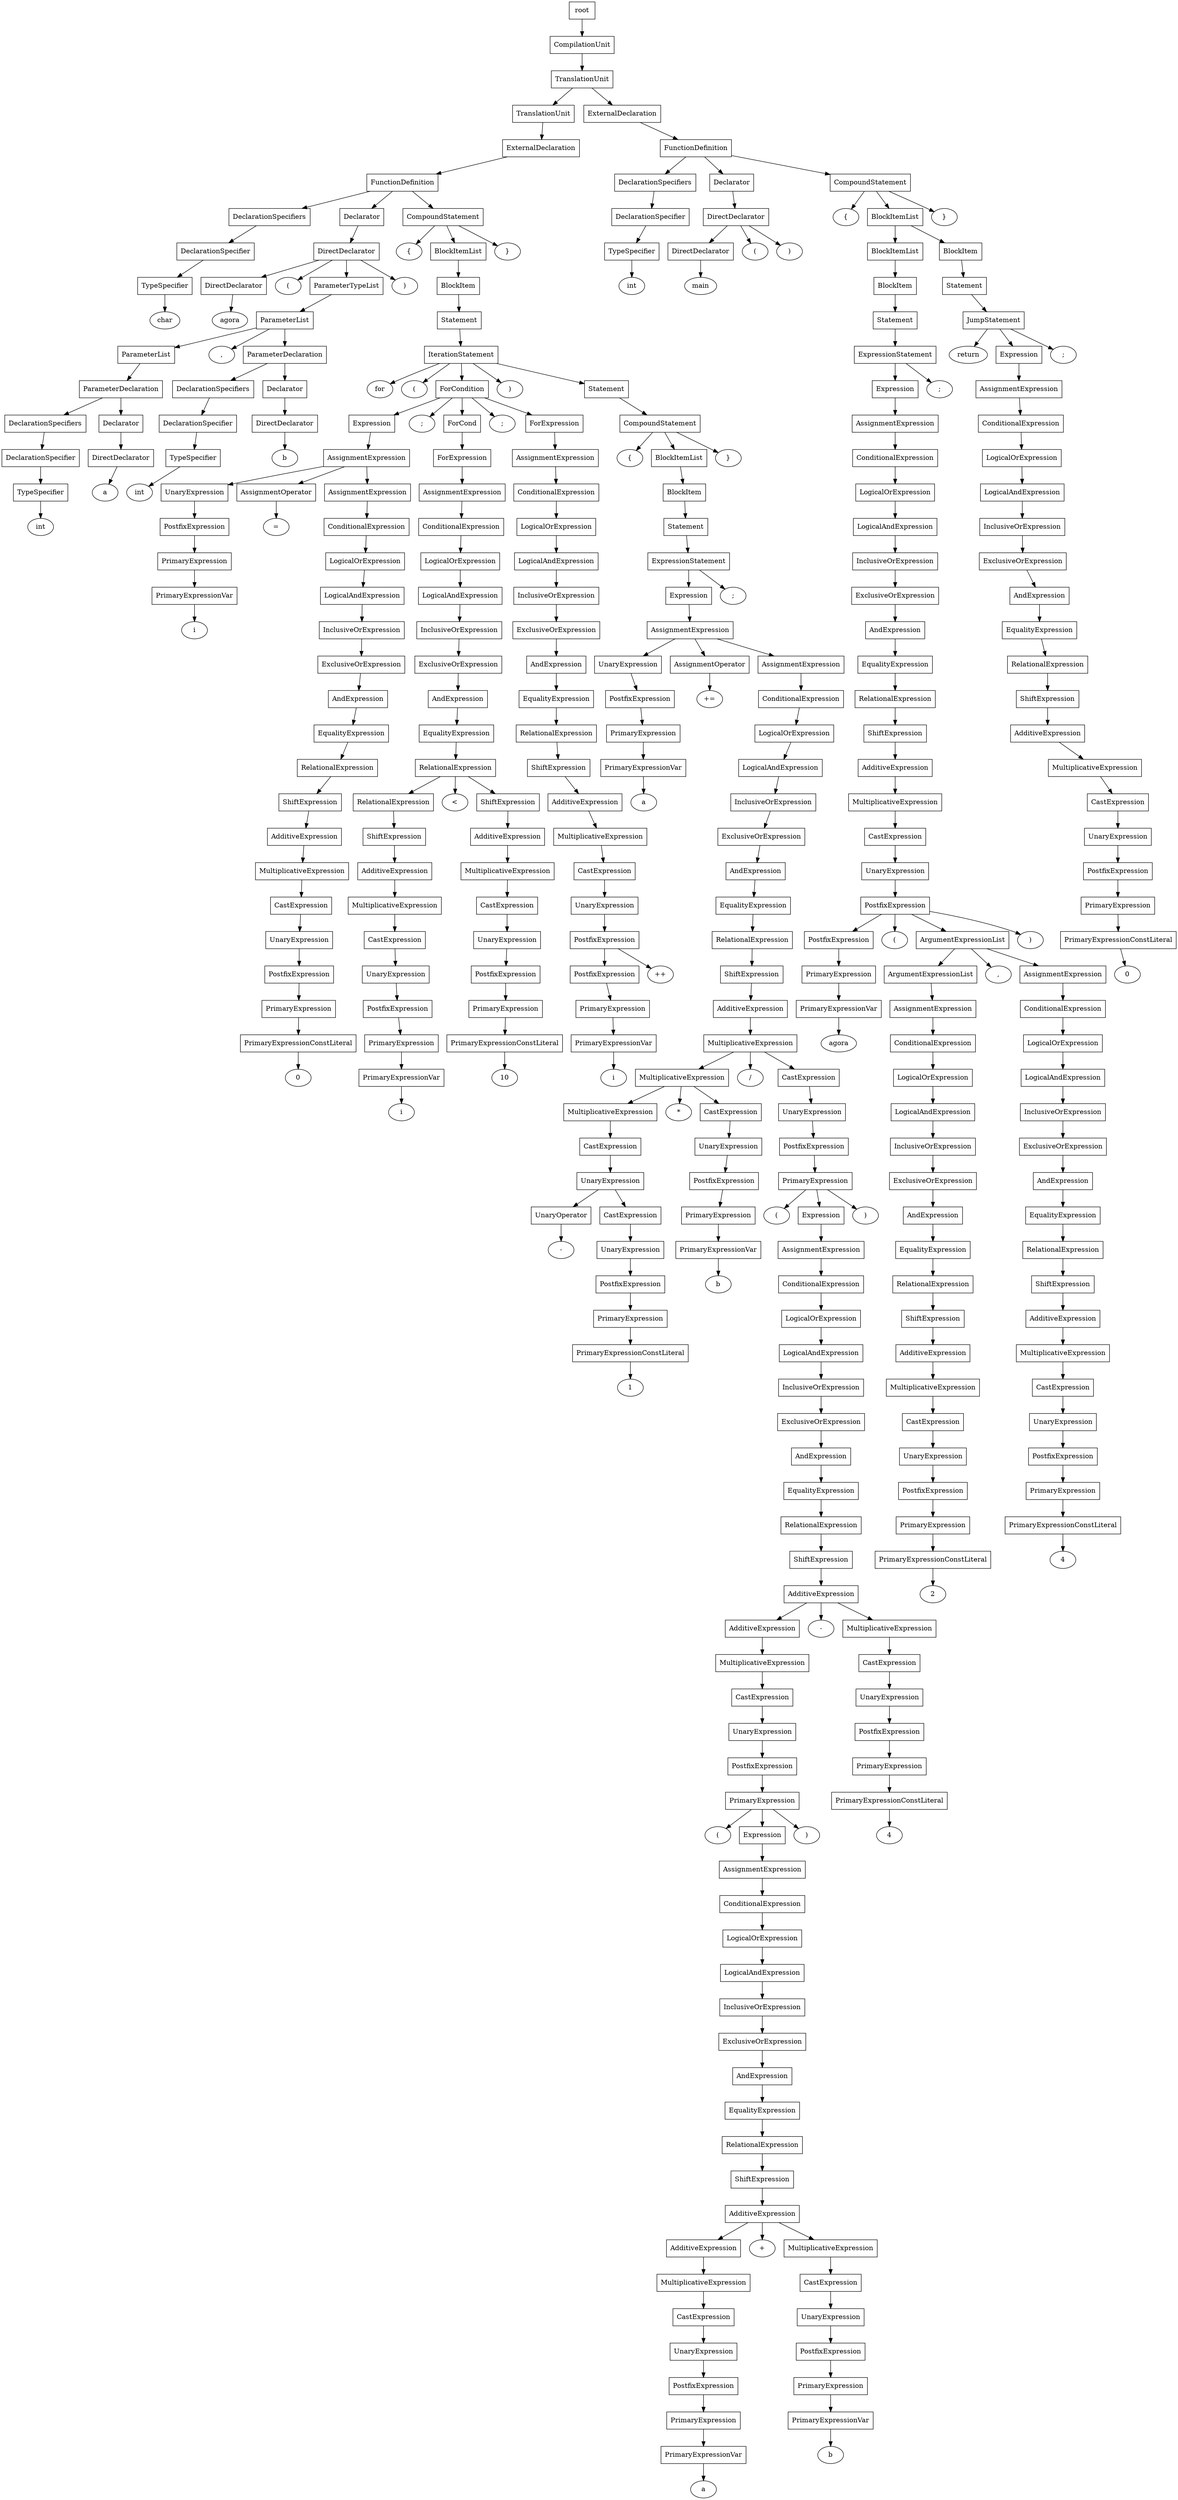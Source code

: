 digraph G {
	splines="TRUE";
	n_0 [label="root", shape="rectangle"]
	n_0 -> n_1
	n_1 [label="CompilationUnit", shape="rectangle"]
	n_1 -> n_2
	n_2 [label="TranslationUnit", shape="rectangle"]
	n_2 -> n_3
	n_3 [label="TranslationUnit", shape="rectangle"]
	n_3 -> n_5
	n_5 [label="ExternalDeclaration", shape="rectangle"]
	n_5 -> n_7
	n_7 [label="FunctionDefinition", shape="rectangle"]
	n_7 -> n_11
	n_11 [label="DeclarationSpecifiers", shape="rectangle"]
	n_11 -> n_19
	n_19 [label="DeclarationSpecifier", shape="rectangle"]
	n_19 -> n_30
	n_30 [label="TypeSpecifier", shape="rectangle"]
	n_30 -> n_40
	n_40 [label="char", shape="ellipse"]
	n_7 -> n_12
	n_12 [label="Declarator", shape="rectangle"]
	n_12 -> n_20
	n_20 [label="DirectDeclarator", shape="rectangle"]
	n_20 -> n_31
	n_31 [label="DirectDeclarator", shape="rectangle"]
	n_31 -> n_41
	n_41 [label="agora", shape="ellipse"]
	n_20 -> n_32
	n_32 [label="(", shape="ellipse"]
	n_20 -> n_33
	n_33 [label="ParameterTypeList", shape="rectangle"]
	n_33 -> n_42
	n_42 [label="ParameterList", shape="rectangle"]
	n_42 -> n_46
	n_46 [label="ParameterList", shape="rectangle"]
	n_46 -> n_54
	n_54 [label="ParameterDeclaration", shape="rectangle"]
	n_54 -> n_65
	n_65 [label="DeclarationSpecifiers", shape="rectangle"]
	n_65 -> n_77
	n_77 [label="DeclarationSpecifier", shape="rectangle"]
	n_77 -> n_89
	n_89 [label="TypeSpecifier", shape="rectangle"]
	n_89 -> n_100
	n_100 [label="int", shape="ellipse"]
	n_54 -> n_66
	n_66 [label="Declarator", shape="rectangle"]
	n_66 -> n_78
	n_78 [label="DirectDeclarator", shape="rectangle"]
	n_78 -> n_90
	n_90 [label="a", shape="ellipse"]
	n_42 -> n_47
	n_47 [label=",", shape="ellipse"]
	n_42 -> n_48
	n_48 [label="ParameterDeclaration", shape="rectangle"]
	n_48 -> n_55
	n_55 [label="DeclarationSpecifiers", shape="rectangle"]
	n_55 -> n_67
	n_67 [label="DeclarationSpecifier", shape="rectangle"]
	n_67 -> n_79
	n_79 [label="TypeSpecifier", shape="rectangle"]
	n_79 -> n_91
	n_91 [label="int", shape="ellipse"]
	n_48 -> n_56
	n_56 [label="Declarator", shape="rectangle"]
	n_56 -> n_68
	n_68 [label="DirectDeclarator", shape="rectangle"]
	n_68 -> n_80
	n_80 [label="b", shape="ellipse"]
	n_20 -> n_34
	n_34 [label=")", shape="ellipse"]
	n_7 -> n_13
	n_13 [label="CompoundStatement", shape="rectangle"]
	n_13 -> n_21
	n_21 [label="{", shape="ellipse"]
	n_13 -> n_22
	n_22 [label="BlockItemList", shape="rectangle"]
	n_22 -> n_35
	n_35 [label="BlockItem", shape="rectangle"]
	n_35 -> n_43
	n_43 [label="Statement", shape="rectangle"]
	n_43 -> n_49
	n_49 [label="IterationStatement", shape="rectangle"]
	n_49 -> n_57
	n_57 [label="for", shape="ellipse"]
	n_49 -> n_58
	n_58 [label="(", shape="ellipse"]
	n_49 -> n_59
	n_59 [label="ForCondition", shape="rectangle"]
	n_59 -> n_69
	n_69 [label="Expression", shape="rectangle"]
	n_69 -> n_81
	n_81 [label="AssignmentExpression", shape="rectangle"]
	n_81 -> n_92
	n_92 [label="UnaryExpression", shape="rectangle"]
	n_92 -> n_101
	n_101 [label="PostfixExpression", shape="rectangle"]
	n_101 -> n_109
	n_109 [label="PrimaryExpression", shape="rectangle"]
	n_109 -> n_116
	n_116 [label="PrimaryExpressionVar", shape="rectangle"]
	n_116 -> n_124
	n_124 [label="i", shape="ellipse"]
	n_81 -> n_93
	n_93 [label="AssignmentOperator", shape="rectangle"]
	n_93 -> n_102
	n_102 [label="=", shape="ellipse"]
	n_81 -> n_94
	n_94 [label="AssignmentExpression", shape="rectangle"]
	n_94 -> n_103
	n_103 [label="ConditionalExpression", shape="rectangle"]
	n_103 -> n_110
	n_110 [label="LogicalOrExpression", shape="rectangle"]
	n_110 -> n_117
	n_117 [label="LogicalAndExpression", shape="rectangle"]
	n_117 -> n_125
	n_125 [label="InclusiveOrExpression", shape="rectangle"]
	n_125 -> n_131
	n_131 [label="ExclusiveOrExpression", shape="rectangle"]
	n_131 -> n_139
	n_139 [label="AndExpression", shape="rectangle"]
	n_139 -> n_147
	n_147 [label="EqualityExpression", shape="rectangle"]
	n_147 -> n_154
	n_154 [label="RelationalExpression", shape="rectangle"]
	n_154 -> n_161
	n_161 [label="ShiftExpression", shape="rectangle"]
	n_161 -> n_170
	n_170 [label="AdditiveExpression", shape="rectangle"]
	n_170 -> n_177
	n_177 [label="MultiplicativeExpression", shape="rectangle"]
	n_177 -> n_184
	n_184 [label="CastExpression", shape="rectangle"]
	n_184 -> n_191
	n_191 [label="UnaryExpression", shape="rectangle"]
	n_191 -> n_201
	n_201 [label="PostfixExpression", shape="rectangle"]
	n_201 -> n_212
	n_212 [label="PrimaryExpression", shape="rectangle"]
	n_212 -> n_220
	n_220 [label="PrimaryExpressionConstLiteral", shape="rectangle"]
	n_220 -> n_228
	n_228 [label="0", shape="ellipse"]
	n_59 -> n_70
	n_70 [label=";", shape="ellipse"]
	n_59 -> n_71
	n_71 [label="ForCond", shape="rectangle"]
	n_71 -> n_82
	n_82 [label="ForExpression", shape="rectangle"]
	n_82 -> n_95
	n_95 [label="AssignmentExpression", shape="rectangle"]
	n_95 -> n_104
	n_104 [label="ConditionalExpression", shape="rectangle"]
	n_104 -> n_111
	n_111 [label="LogicalOrExpression", shape="rectangle"]
	n_111 -> n_118
	n_118 [label="LogicalAndExpression", shape="rectangle"]
	n_118 -> n_126
	n_126 [label="InclusiveOrExpression", shape="rectangle"]
	n_126 -> n_132
	n_132 [label="ExclusiveOrExpression", shape="rectangle"]
	n_132 -> n_140
	n_140 [label="AndExpression", shape="rectangle"]
	n_140 -> n_148
	n_148 [label="EqualityExpression", shape="rectangle"]
	n_148 -> n_155
	n_155 [label="RelationalExpression", shape="rectangle"]
	n_155 -> n_162
	n_162 [label="RelationalExpression", shape="rectangle"]
	n_162 -> n_171
	n_171 [label="ShiftExpression", shape="rectangle"]
	n_171 -> n_178
	n_178 [label="AdditiveExpression", shape="rectangle"]
	n_178 -> n_185
	n_185 [label="MultiplicativeExpression", shape="rectangle"]
	n_185 -> n_192
	n_192 [label="CastExpression", shape="rectangle"]
	n_192 -> n_202
	n_202 [label="UnaryExpression", shape="rectangle"]
	n_202 -> n_213
	n_213 [label="PostfixExpression", shape="rectangle"]
	n_213 -> n_221
	n_221 [label="PrimaryExpression", shape="rectangle"]
	n_221 -> n_229
	n_229 [label="PrimaryExpressionVar", shape="rectangle"]
	n_229 -> n_237
	n_237 [label="i", shape="ellipse"]
	n_155 -> n_163
	n_163 [label="<", shape="ellipse"]
	n_155 -> n_164
	n_164 [label="ShiftExpression", shape="rectangle"]
	n_164 -> n_172
	n_172 [label="AdditiveExpression", shape="rectangle"]
	n_172 -> n_179
	n_179 [label="MultiplicativeExpression", shape="rectangle"]
	n_179 -> n_186
	n_186 [label="CastExpression", shape="rectangle"]
	n_186 -> n_193
	n_193 [label="UnaryExpression", shape="rectangle"]
	n_193 -> n_203
	n_203 [label="PostfixExpression", shape="rectangle"]
	n_203 -> n_214
	n_214 [label="PrimaryExpression", shape="rectangle"]
	n_214 -> n_222
	n_222 [label="PrimaryExpressionConstLiteral", shape="rectangle"]
	n_222 -> n_230
	n_230 [label="10", shape="ellipse"]
	n_59 -> n_72
	n_72 [label=";", shape="ellipse"]
	n_59 -> n_73
	n_73 [label="ForExpression", shape="rectangle"]
	n_73 -> n_83
	n_83 [label="AssignmentExpression", shape="rectangle"]
	n_83 -> n_96
	n_96 [label="ConditionalExpression", shape="rectangle"]
	n_96 -> n_105
	n_105 [label="LogicalOrExpression", shape="rectangle"]
	n_105 -> n_112
	n_112 [label="LogicalAndExpression", shape="rectangle"]
	n_112 -> n_119
	n_119 [label="InclusiveOrExpression", shape="rectangle"]
	n_119 -> n_127
	n_127 [label="ExclusiveOrExpression", shape="rectangle"]
	n_127 -> n_133
	n_133 [label="AndExpression", shape="rectangle"]
	n_133 -> n_141
	n_141 [label="EqualityExpression", shape="rectangle"]
	n_141 -> n_149
	n_149 [label="RelationalExpression", shape="rectangle"]
	n_149 -> n_156
	n_156 [label="ShiftExpression", shape="rectangle"]
	n_156 -> n_165
	n_165 [label="AdditiveExpression", shape="rectangle"]
	n_165 -> n_173
	n_173 [label="MultiplicativeExpression", shape="rectangle"]
	n_173 -> n_180
	n_180 [label="CastExpression", shape="rectangle"]
	n_180 -> n_187
	n_187 [label="UnaryExpression", shape="rectangle"]
	n_187 -> n_194
	n_194 [label="PostfixExpression", shape="rectangle"]
	n_194 -> n_204
	n_204 [label="PostfixExpression", shape="rectangle"]
	n_204 -> n_215
	n_215 [label="PrimaryExpression", shape="rectangle"]
	n_215 -> n_223
	n_223 [label="PrimaryExpressionVar", shape="rectangle"]
	n_223 -> n_231
	n_231 [label="i", shape="ellipse"]
	n_194 -> n_205
	n_205 [label="++", shape="ellipse"]
	n_49 -> n_60
	n_60 [label=")", shape="ellipse"]
	n_49 -> n_61
	n_61 [label="Statement", shape="rectangle"]
	n_61 -> n_74
	n_74 [label="CompoundStatement", shape="rectangle"]
	n_74 -> n_84
	n_84 [label="{", shape="ellipse"]
	n_74 -> n_85
	n_85 [label="BlockItemList", shape="rectangle"]
	n_85 -> n_97
	n_97 [label="BlockItem", shape="rectangle"]
	n_97 -> n_106
	n_106 [label="Statement", shape="rectangle"]
	n_106 -> n_113
	n_113 [label="ExpressionStatement", shape="rectangle"]
	n_113 -> n_120
	n_120 [label="Expression", shape="rectangle"]
	n_120 -> n_128
	n_128 [label="AssignmentExpression", shape="rectangle"]
	n_128 -> n_134
	n_134 [label="UnaryExpression", shape="rectangle"]
	n_134 -> n_142
	n_142 [label="PostfixExpression", shape="rectangle"]
	n_142 -> n_150
	n_150 [label="PrimaryExpression", shape="rectangle"]
	n_150 -> n_157
	n_157 [label="PrimaryExpressionVar", shape="rectangle"]
	n_157 -> n_166
	n_166 [label="a", shape="ellipse"]
	n_128 -> n_135
	n_135 [label="AssignmentOperator", shape="rectangle"]
	n_135 -> n_143
	n_143 [label="+=", shape="ellipse"]
	n_128 -> n_136
	n_136 [label="AssignmentExpression", shape="rectangle"]
	n_136 -> n_144
	n_144 [label="ConditionalExpression", shape="rectangle"]
	n_144 -> n_151
	n_151 [label="LogicalOrExpression", shape="rectangle"]
	n_151 -> n_158
	n_158 [label="LogicalAndExpression", shape="rectangle"]
	n_158 -> n_167
	n_167 [label="InclusiveOrExpression", shape="rectangle"]
	n_167 -> n_174
	n_174 [label="ExclusiveOrExpression", shape="rectangle"]
	n_174 -> n_181
	n_181 [label="AndExpression", shape="rectangle"]
	n_181 -> n_188
	n_188 [label="EqualityExpression", shape="rectangle"]
	n_188 -> n_195
	n_195 [label="RelationalExpression", shape="rectangle"]
	n_195 -> n_206
	n_206 [label="ShiftExpression", shape="rectangle"]
	n_206 -> n_216
	n_216 [label="AdditiveExpression", shape="rectangle"]
	n_216 -> n_224
	n_224 [label="MultiplicativeExpression", shape="rectangle"]
	n_224 -> n_232
	n_232 [label="MultiplicativeExpression", shape="rectangle"]
	n_232 -> n_238
	n_238 [label="MultiplicativeExpression", shape="rectangle"]
	n_238 -> n_244
	n_244 [label="CastExpression", shape="rectangle"]
	n_244 -> n_249
	n_249 [label="UnaryExpression", shape="rectangle"]
	n_249 -> n_254
	n_254 [label="UnaryOperator", shape="rectangle"]
	n_254 -> n_262
	n_262 [label="-", shape="ellipse"]
	n_249 -> n_255
	n_255 [label="CastExpression", shape="rectangle"]
	n_255 -> n_263
	n_263 [label="UnaryExpression", shape="rectangle"]
	n_263 -> n_268
	n_268 [label="PostfixExpression", shape="rectangle"]
	n_268 -> n_273
	n_273 [label="PrimaryExpression", shape="rectangle"]
	n_273 -> n_277
	n_277 [label="PrimaryExpressionConstLiteral", shape="rectangle"]
	n_277 -> n_281
	n_281 [label="1", shape="ellipse"]
	n_232 -> n_239
	n_239 [label="*", shape="ellipse"]
	n_232 -> n_240
	n_240 [label="CastExpression", shape="rectangle"]
	n_240 -> n_245
	n_245 [label="UnaryExpression", shape="rectangle"]
	n_245 -> n_250
	n_250 [label="PostfixExpression", shape="rectangle"]
	n_250 -> n_256
	n_256 [label="PrimaryExpression", shape="rectangle"]
	n_256 -> n_264
	n_264 [label="PrimaryExpressionVar", shape="rectangle"]
	n_264 -> n_269
	n_269 [label="b", shape="ellipse"]
	n_224 -> n_233
	n_233 [label="/", shape="ellipse"]
	n_224 -> n_234
	n_234 [label="CastExpression", shape="rectangle"]
	n_234 -> n_241
	n_241 [label="UnaryExpression", shape="rectangle"]
	n_241 -> n_246
	n_246 [label="PostfixExpression", shape="rectangle"]
	n_246 -> n_251
	n_251 [label="PrimaryExpression", shape="rectangle"]
	n_251 -> n_257
	n_257 [label="(", shape="ellipse"]
	n_251 -> n_258
	n_258 [label="Expression", shape="rectangle"]
	n_258 -> n_265
	n_265 [label="AssignmentExpression", shape="rectangle"]
	n_265 -> n_270
	n_270 [label="ConditionalExpression", shape="rectangle"]
	n_270 -> n_274
	n_274 [label="LogicalOrExpression", shape="rectangle"]
	n_274 -> n_278
	n_278 [label="LogicalAndExpression", shape="rectangle"]
	n_278 -> n_282
	n_282 [label="InclusiveOrExpression", shape="rectangle"]
	n_282 -> n_285
	n_285 [label="ExclusiveOrExpression", shape="rectangle"]
	n_285 -> n_288
	n_288 [label="AndExpression", shape="rectangle"]
	n_288 -> n_291
	n_291 [label="EqualityExpression", shape="rectangle"]
	n_291 -> n_294
	n_294 [label="RelationalExpression", shape="rectangle"]
	n_294 -> n_297
	n_297 [label="ShiftExpression", shape="rectangle"]
	n_297 -> n_300
	n_300 [label="AdditiveExpression", shape="rectangle"]
	n_300 -> n_302
	n_302 [label="AdditiveExpression", shape="rectangle"]
	n_302 -> n_305
	n_305 [label="MultiplicativeExpression", shape="rectangle"]
	n_305 -> n_307
	n_307 [label="CastExpression", shape="rectangle"]
	n_307 -> n_309
	n_309 [label="UnaryExpression", shape="rectangle"]
	n_309 -> n_311
	n_311 [label="PostfixExpression", shape="rectangle"]
	n_311 -> n_313
	n_313 [label="PrimaryExpression", shape="rectangle"]
	n_313 -> n_315
	n_315 [label="(", shape="ellipse"]
	n_313 -> n_316
	n_316 [label="Expression", shape="rectangle"]
	n_316 -> n_319
	n_319 [label="AssignmentExpression", shape="rectangle"]
	n_319 -> n_320
	n_320 [label="ConditionalExpression", shape="rectangle"]
	n_320 -> n_321
	n_321 [label="LogicalOrExpression", shape="rectangle"]
	n_321 -> n_322
	n_322 [label="LogicalAndExpression", shape="rectangle"]
	n_322 -> n_323
	n_323 [label="InclusiveOrExpression", shape="rectangle"]
	n_323 -> n_324
	n_324 [label="ExclusiveOrExpression", shape="rectangle"]
	n_324 -> n_325
	n_325 [label="AndExpression", shape="rectangle"]
	n_325 -> n_326
	n_326 [label="EqualityExpression", shape="rectangle"]
	n_326 -> n_327
	n_327 [label="RelationalExpression", shape="rectangle"]
	n_327 -> n_328
	n_328 [label="ShiftExpression", shape="rectangle"]
	n_328 -> n_329
	n_329 [label="AdditiveExpression", shape="rectangle"]
	n_329 -> n_330
	n_330 [label="AdditiveExpression", shape="rectangle"]
	n_330 -> n_333
	n_333 [label="MultiplicativeExpression", shape="rectangle"]
	n_333 -> n_335
	n_335 [label="CastExpression", shape="rectangle"]
	n_335 -> n_337
	n_337 [label="UnaryExpression", shape="rectangle"]
	n_337 -> n_339
	n_339 [label="PostfixExpression", shape="rectangle"]
	n_339 -> n_341
	n_341 [label="PrimaryExpression", shape="rectangle"]
	n_341 -> n_343
	n_343 [label="PrimaryExpressionVar", shape="rectangle"]
	n_343 -> n_345
	n_345 [label="a", shape="ellipse"]
	n_329 -> n_331
	n_331 [label="+", shape="ellipse"]
	n_329 -> n_332
	n_332 [label="MultiplicativeExpression", shape="rectangle"]
	n_332 -> n_334
	n_334 [label="CastExpression", shape="rectangle"]
	n_334 -> n_336
	n_336 [label="UnaryExpression", shape="rectangle"]
	n_336 -> n_338
	n_338 [label="PostfixExpression", shape="rectangle"]
	n_338 -> n_340
	n_340 [label="PrimaryExpression", shape="rectangle"]
	n_340 -> n_342
	n_342 [label="PrimaryExpressionVar", shape="rectangle"]
	n_342 -> n_344
	n_344 [label="b", shape="ellipse"]
	n_313 -> n_317
	n_317 [label=")", shape="ellipse"]
	n_300 -> n_303
	n_303 [label="-", shape="ellipse"]
	n_300 -> n_304
	n_304 [label="MultiplicativeExpression", shape="rectangle"]
	n_304 -> n_306
	n_306 [label="CastExpression", shape="rectangle"]
	n_306 -> n_308
	n_308 [label="UnaryExpression", shape="rectangle"]
	n_308 -> n_310
	n_310 [label="PostfixExpression", shape="rectangle"]
	n_310 -> n_312
	n_312 [label="PrimaryExpression", shape="rectangle"]
	n_312 -> n_314
	n_314 [label="PrimaryExpressionConstLiteral", shape="rectangle"]
	n_314 -> n_318
	n_318 [label="4", shape="ellipse"]
	n_251 -> n_259
	n_259 [label=")", shape="ellipse"]
	n_113 -> n_121
	n_121 [label=";", shape="ellipse"]
	n_74 -> n_86
	n_86 [label="}", shape="ellipse"]
	n_13 -> n_23
	n_23 [label="}", shape="ellipse"]
	n_2 -> n_4
	n_4 [label="ExternalDeclaration", shape="rectangle"]
	n_4 -> n_6
	n_6 [label="FunctionDefinition", shape="rectangle"]
	n_6 -> n_8
	n_8 [label="DeclarationSpecifiers", shape="rectangle"]
	n_8 -> n_14
	n_14 [label="DeclarationSpecifier", shape="rectangle"]
	n_14 -> n_24
	n_24 [label="TypeSpecifier", shape="rectangle"]
	n_24 -> n_36
	n_36 [label="int", shape="ellipse"]
	n_6 -> n_9
	n_9 [label="Declarator", shape="rectangle"]
	n_9 -> n_15
	n_15 [label="DirectDeclarator", shape="rectangle"]
	n_15 -> n_25
	n_25 [label="DirectDeclarator", shape="rectangle"]
	n_25 -> n_37
	n_37 [label="main", shape="ellipse"]
	n_15 -> n_26
	n_26 [label="(", shape="ellipse"]
	n_15 -> n_27
	n_27 [label=")", shape="ellipse"]
	n_6 -> n_10
	n_10 [label="CompoundStatement", shape="rectangle"]
	n_10 -> n_16
	n_16 [label="{", shape="ellipse"]
	n_10 -> n_17
	n_17 [label="BlockItemList", shape="rectangle"]
	n_17 -> n_28
	n_28 [label="BlockItemList", shape="rectangle"]
	n_28 -> n_38
	n_38 [label="BlockItem", shape="rectangle"]
	n_38 -> n_44
	n_44 [label="Statement", shape="rectangle"]
	n_44 -> n_50
	n_50 [label="ExpressionStatement", shape="rectangle"]
	n_50 -> n_62
	n_62 [label="Expression", shape="rectangle"]
	n_62 -> n_75
	n_75 [label="AssignmentExpression", shape="rectangle"]
	n_75 -> n_87
	n_87 [label="ConditionalExpression", shape="rectangle"]
	n_87 -> n_98
	n_98 [label="LogicalOrExpression", shape="rectangle"]
	n_98 -> n_107
	n_107 [label="LogicalAndExpression", shape="rectangle"]
	n_107 -> n_114
	n_114 [label="InclusiveOrExpression", shape="rectangle"]
	n_114 -> n_122
	n_122 [label="ExclusiveOrExpression", shape="rectangle"]
	n_122 -> n_129
	n_129 [label="AndExpression", shape="rectangle"]
	n_129 -> n_137
	n_137 [label="EqualityExpression", shape="rectangle"]
	n_137 -> n_145
	n_145 [label="RelationalExpression", shape="rectangle"]
	n_145 -> n_152
	n_152 [label="ShiftExpression", shape="rectangle"]
	n_152 -> n_159
	n_159 [label="AdditiveExpression", shape="rectangle"]
	n_159 -> n_168
	n_168 [label="MultiplicativeExpression", shape="rectangle"]
	n_168 -> n_175
	n_175 [label="CastExpression", shape="rectangle"]
	n_175 -> n_182
	n_182 [label="UnaryExpression", shape="rectangle"]
	n_182 -> n_189
	n_189 [label="PostfixExpression", shape="rectangle"]
	n_189 -> n_196
	n_196 [label="PostfixExpression", shape="rectangle"]
	n_196 -> n_207
	n_207 [label="PrimaryExpression", shape="rectangle"]
	n_207 -> n_217
	n_217 [label="PrimaryExpressionVar", shape="rectangle"]
	n_217 -> n_225
	n_225 [label="agora", shape="ellipse"]
	n_189 -> n_197
	n_197 [label="(", shape="ellipse"]
	n_189 -> n_198
	n_198 [label="ArgumentExpressionList", shape="rectangle"]
	n_198 -> n_208
	n_208 [label="ArgumentExpressionList", shape="rectangle"]
	n_208 -> n_218
	n_218 [label="AssignmentExpression", shape="rectangle"]
	n_218 -> n_226
	n_226 [label="ConditionalExpression", shape="rectangle"]
	n_226 -> n_235
	n_235 [label="LogicalOrExpression", shape="rectangle"]
	n_235 -> n_242
	n_242 [label="LogicalAndExpression", shape="rectangle"]
	n_242 -> n_247
	n_247 [label="InclusiveOrExpression", shape="rectangle"]
	n_247 -> n_252
	n_252 [label="ExclusiveOrExpression", shape="rectangle"]
	n_252 -> n_260
	n_260 [label="AndExpression", shape="rectangle"]
	n_260 -> n_266
	n_266 [label="EqualityExpression", shape="rectangle"]
	n_266 -> n_271
	n_271 [label="RelationalExpression", shape="rectangle"]
	n_271 -> n_275
	n_275 [label="ShiftExpression", shape="rectangle"]
	n_275 -> n_279
	n_279 [label="AdditiveExpression", shape="rectangle"]
	n_279 -> n_283
	n_283 [label="MultiplicativeExpression", shape="rectangle"]
	n_283 -> n_286
	n_286 [label="CastExpression", shape="rectangle"]
	n_286 -> n_289
	n_289 [label="UnaryExpression", shape="rectangle"]
	n_289 -> n_292
	n_292 [label="PostfixExpression", shape="rectangle"]
	n_292 -> n_295
	n_295 [label="PrimaryExpression", shape="rectangle"]
	n_295 -> n_298
	n_298 [label="PrimaryExpressionConstLiteral", shape="rectangle"]
	n_298 -> n_301
	n_301 [label="2", shape="ellipse"]
	n_198 -> n_209
	n_209 [label=",", shape="ellipse"]
	n_198 -> n_210
	n_210 [label="AssignmentExpression", shape="rectangle"]
	n_210 -> n_219
	n_219 [label="ConditionalExpression", shape="rectangle"]
	n_219 -> n_227
	n_227 [label="LogicalOrExpression", shape="rectangle"]
	n_227 -> n_236
	n_236 [label="LogicalAndExpression", shape="rectangle"]
	n_236 -> n_243
	n_243 [label="InclusiveOrExpression", shape="rectangle"]
	n_243 -> n_248
	n_248 [label="ExclusiveOrExpression", shape="rectangle"]
	n_248 -> n_253
	n_253 [label="AndExpression", shape="rectangle"]
	n_253 -> n_261
	n_261 [label="EqualityExpression", shape="rectangle"]
	n_261 -> n_267
	n_267 [label="RelationalExpression", shape="rectangle"]
	n_267 -> n_272
	n_272 [label="ShiftExpression", shape="rectangle"]
	n_272 -> n_276
	n_276 [label="AdditiveExpression", shape="rectangle"]
	n_276 -> n_280
	n_280 [label="MultiplicativeExpression", shape="rectangle"]
	n_280 -> n_284
	n_284 [label="CastExpression", shape="rectangle"]
	n_284 -> n_287
	n_287 [label="UnaryExpression", shape="rectangle"]
	n_287 -> n_290
	n_290 [label="PostfixExpression", shape="rectangle"]
	n_290 -> n_293
	n_293 [label="PrimaryExpression", shape="rectangle"]
	n_293 -> n_296
	n_296 [label="PrimaryExpressionConstLiteral", shape="rectangle"]
	n_296 -> n_299
	n_299 [label="4", shape="ellipse"]
	n_189 -> n_199
	n_199 [label=")", shape="ellipse"]
	n_50 -> n_63
	n_63 [label=";", shape="ellipse"]
	n_17 -> n_29
	n_29 [label="BlockItem", shape="rectangle"]
	n_29 -> n_39
	n_39 [label="Statement", shape="rectangle"]
	n_39 -> n_45
	n_45 [label="JumpStatement", shape="rectangle"]
	n_45 -> n_51
	n_51 [label="return", shape="ellipse"]
	n_45 -> n_52
	n_52 [label="Expression", shape="rectangle"]
	n_52 -> n_64
	n_64 [label="AssignmentExpression", shape="rectangle"]
	n_64 -> n_76
	n_76 [label="ConditionalExpression", shape="rectangle"]
	n_76 -> n_88
	n_88 [label="LogicalOrExpression", shape="rectangle"]
	n_88 -> n_99
	n_99 [label="LogicalAndExpression", shape="rectangle"]
	n_99 -> n_108
	n_108 [label="InclusiveOrExpression", shape="rectangle"]
	n_108 -> n_115
	n_115 [label="ExclusiveOrExpression", shape="rectangle"]
	n_115 -> n_123
	n_123 [label="AndExpression", shape="rectangle"]
	n_123 -> n_130
	n_130 [label="EqualityExpression", shape="rectangle"]
	n_130 -> n_138
	n_138 [label="RelationalExpression", shape="rectangle"]
	n_138 -> n_146
	n_146 [label="ShiftExpression", shape="rectangle"]
	n_146 -> n_153
	n_153 [label="AdditiveExpression", shape="rectangle"]
	n_153 -> n_160
	n_160 [label="MultiplicativeExpression", shape="rectangle"]
	n_160 -> n_169
	n_169 [label="CastExpression", shape="rectangle"]
	n_169 -> n_176
	n_176 [label="UnaryExpression", shape="rectangle"]
	n_176 -> n_183
	n_183 [label="PostfixExpression", shape="rectangle"]
	n_183 -> n_190
	n_190 [label="PrimaryExpression", shape="rectangle"]
	n_190 -> n_200
	n_200 [label="PrimaryExpressionConstLiteral", shape="rectangle"]
	n_200 -> n_211
	n_211 [label="0", shape="ellipse"]
	n_45 -> n_53
	n_53 [label=";", shape="ellipse"]
	n_10 -> n_18
	n_18 [label="}", shape="ellipse"]
}